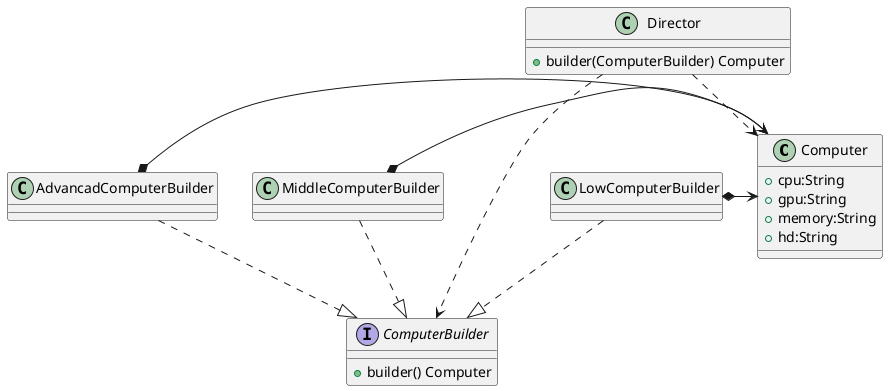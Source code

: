 @startuml
'https://plantuml.com/class-diagram
class Computer{
+ cpu:String
+ gpu:String
+ memory:String
+ hd:String
}

class Director{
+ builder(ComputerBuilder) Computer
}
Director ..> ComputerBuilder
Director ..> Computer
interface ComputerBuilder{
+ builder() Computer
}
class AdvancadComputerBuilder{}
AdvancadComputerBuilder ..|>ComputerBuilder
AdvancadComputerBuilder *-> Computer
class MiddleComputerBuilder{}
MiddleComputerBuilder ..|> ComputerBuilder
MiddleComputerBuilder *-> Computer
class LowComputerBuilder{}
LowComputerBuilder ..|> ComputerBuilder
LowComputerBuilder *-> Computer


@enduml